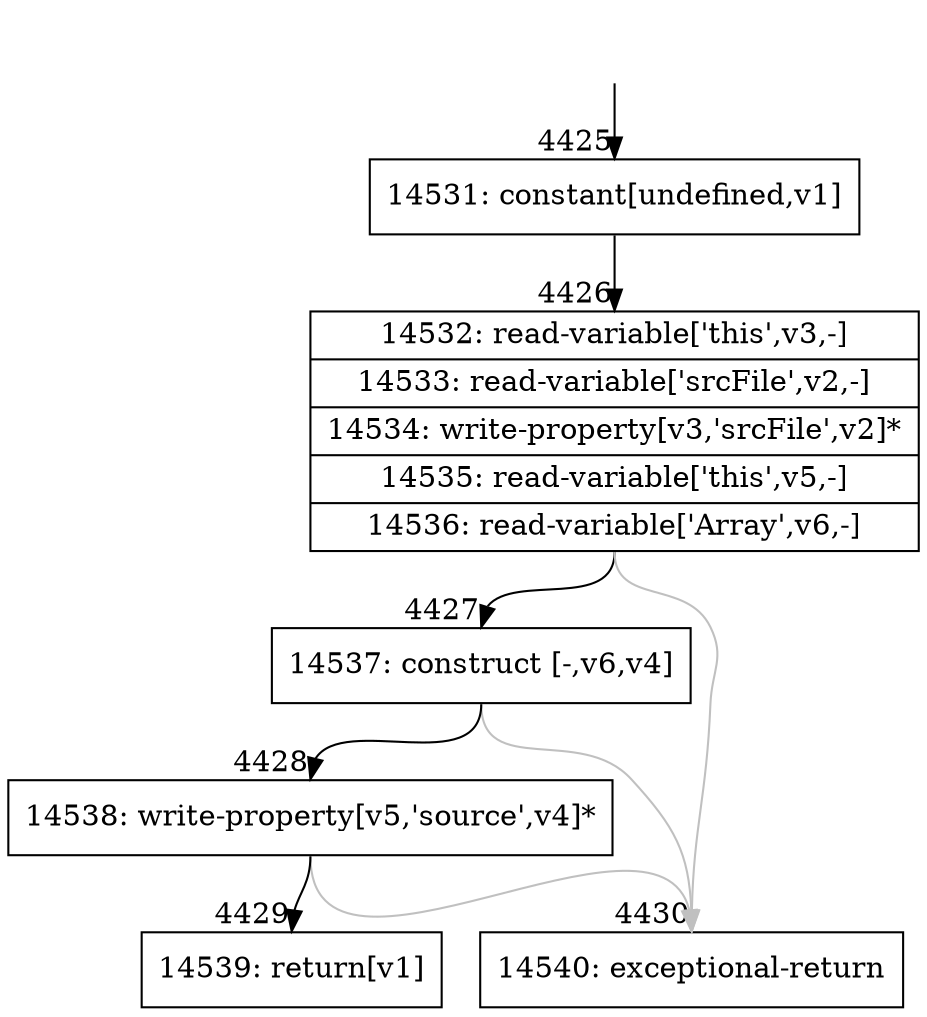 digraph {
rankdir="TD"
BB_entry190[shape=none,label=""];
BB_entry190 -> BB4425 [tailport=s, headport=n, headlabel="    4425"]
BB4425 [shape=record label="{14531: constant[undefined,v1]}" ] 
BB4425 -> BB4426 [tailport=s, headport=n, headlabel="      4426"]
BB4426 [shape=record label="{14532: read-variable['this',v3,-]|14533: read-variable['srcFile',v2,-]|14534: write-property[v3,'srcFile',v2]*|14535: read-variable['this',v5,-]|14536: read-variable['Array',v6,-]}" ] 
BB4426 -> BB4427 [tailport=s, headport=n, headlabel="      4427"]
BB4426 -> BB4430 [tailport=s, headport=n, color=gray, headlabel="      4430"]
BB4427 [shape=record label="{14537: construct [-,v6,v4]}" ] 
BB4427 -> BB4428 [tailport=s, headport=n, headlabel="      4428"]
BB4427 -> BB4430 [tailport=s, headport=n, color=gray]
BB4428 [shape=record label="{14538: write-property[v5,'source',v4]*}" ] 
BB4428 -> BB4429 [tailport=s, headport=n, headlabel="      4429"]
BB4428 -> BB4430 [tailport=s, headport=n, color=gray]
BB4429 [shape=record label="{14539: return[v1]}" ] 
BB4430 [shape=record label="{14540: exceptional-return}" ] 
//#$~ 2509
}
